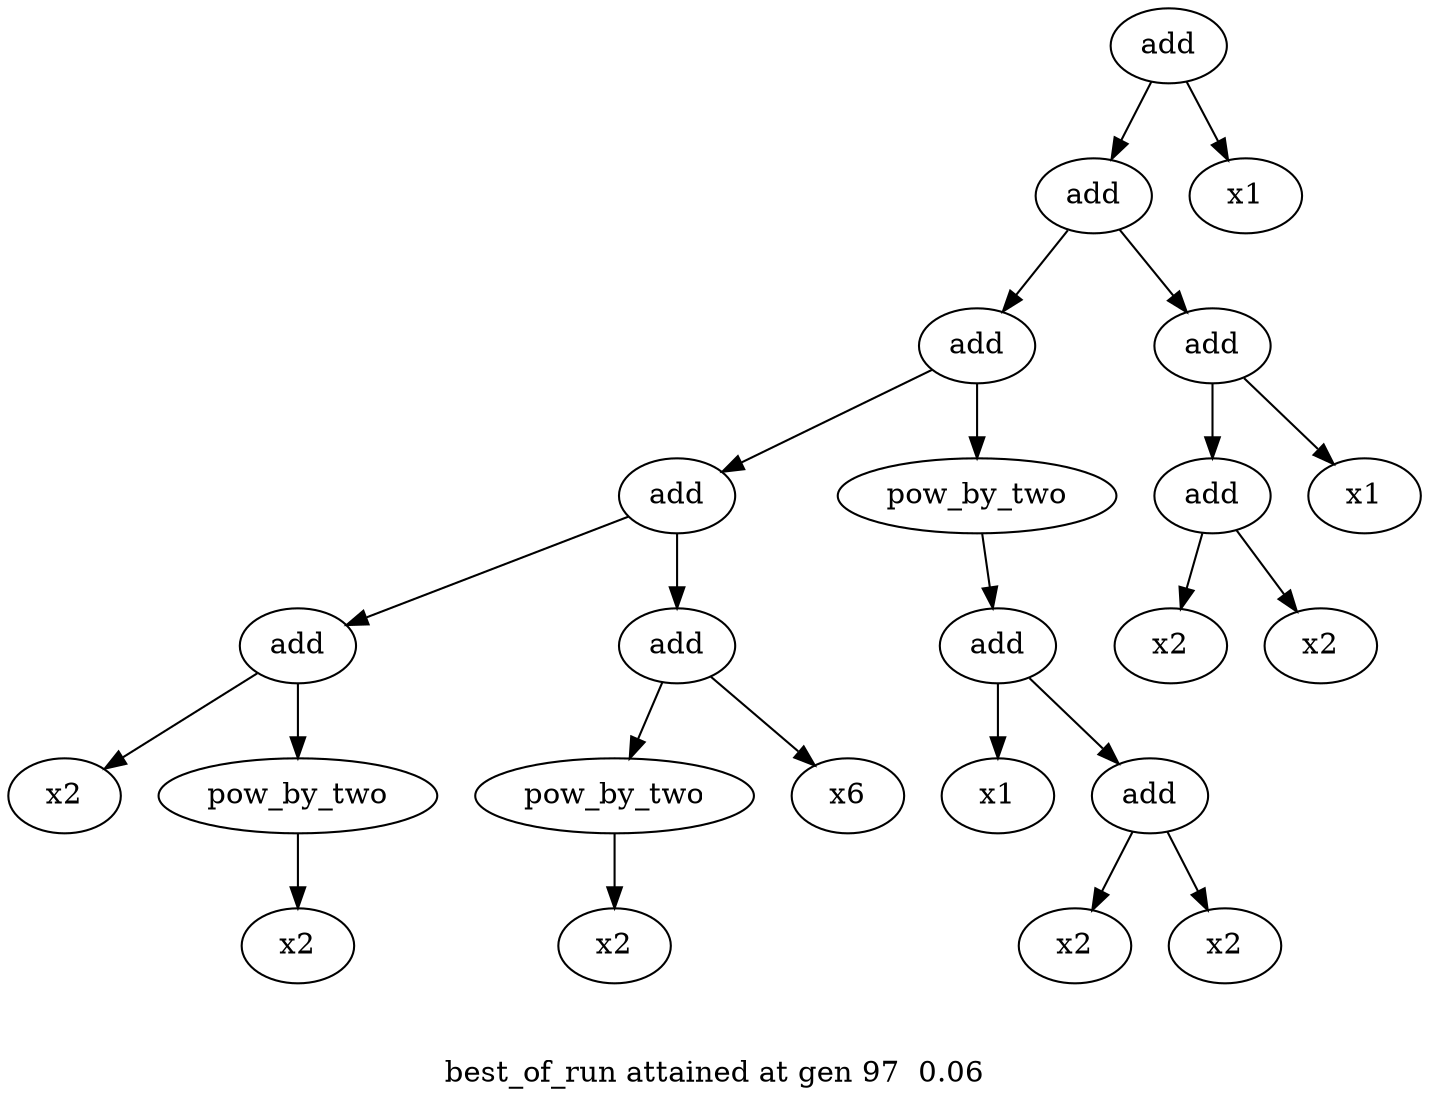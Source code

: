 digraph {
	graph [label="

best_of_run attained at gen 97  0.06"]
	0 [label=add]
	0 -> 1
	1 [label=add]
	1 -> 2
	2 [label=add]
	2 -> 3
	3 [label=add]
	3 -> 4
	4 [label=add]
	4 -> 5
	5 [label=x2]
	4 -> 6
	6 [label=pow_by_two]
	6 -> 7
	7 [label=x2]
	3 -> 8
	8 [label=add]
	8 -> 9
	9 [label=pow_by_two]
	9 -> 10
	10 [label=x2]
	8 -> 11
	11 [label=x6]
	2 -> 12
	12 [label=pow_by_two]
	12 -> 13
	13 [label=add]
	13 -> 14
	14 [label=x1]
	13 -> 15
	15 [label=add]
	15 -> 16
	16 [label=x2]
	15 -> 17
	17 [label=x2]
	1 -> 18
	18 [label=add]
	18 -> 19
	19 [label=add]
	19 -> 20
	20 [label=x2]
	19 -> 21
	21 [label=x2]
	18 -> 22
	22 [label=x1]
	0 -> 23
	23 [label=x1]
}
